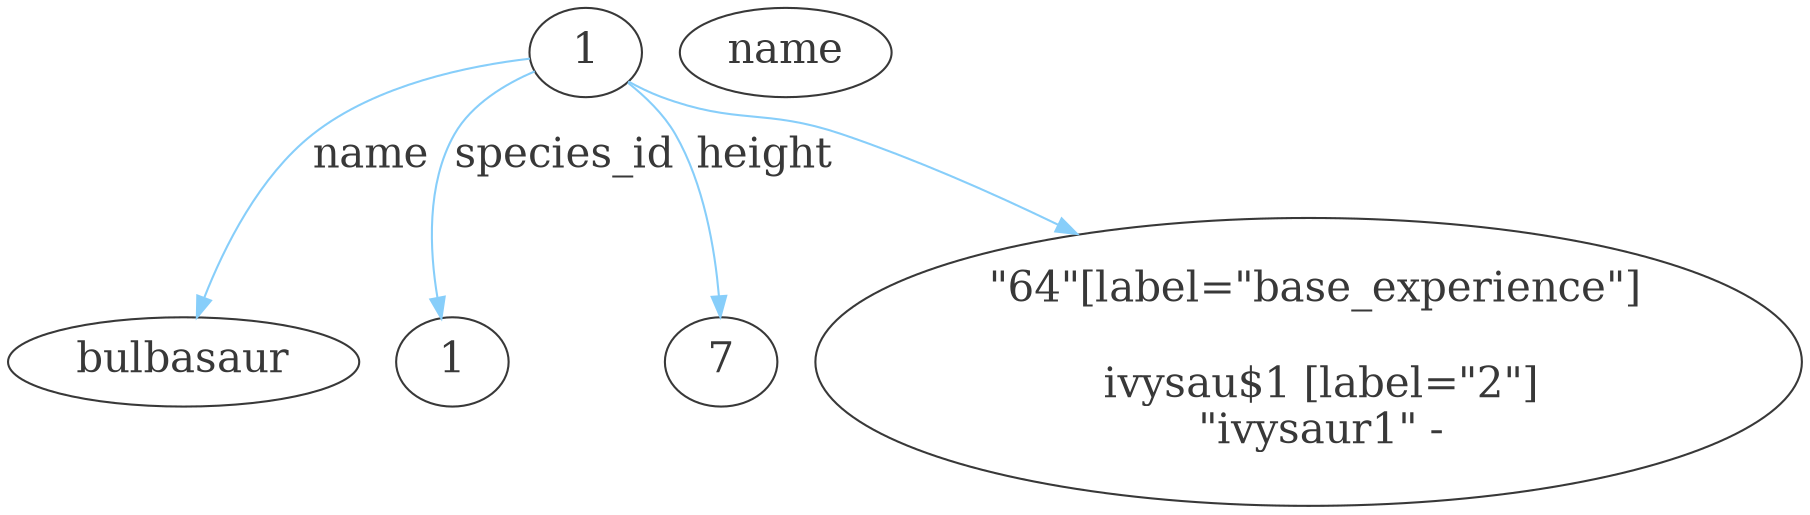 digraph {
  graph [
   rankdir=TB
  ];
  node [
    style = "", fontsize = "20", fontcolor="grey22", color = "grey22", penwidth="1.0"
  ]
  edge [
    color="lightskyblue", fontcolor="grey22", penwidth="1.0", fontsize="20"
  ]

  bulbasaur1 [label="1"]
  "bulbasaur1" -> "bulbasaur"[label="name"]
  "bulbasaur1" -> "1"[label="species_id"]
  "bulbasaur1" -> "7"[label="height"]
  "bulbasaur1" ->< "64"[label="base_experience"]

  ivysau$1 [label="2"]
  "ivysaur1" -> "ivysaur"[label="name"]
}
